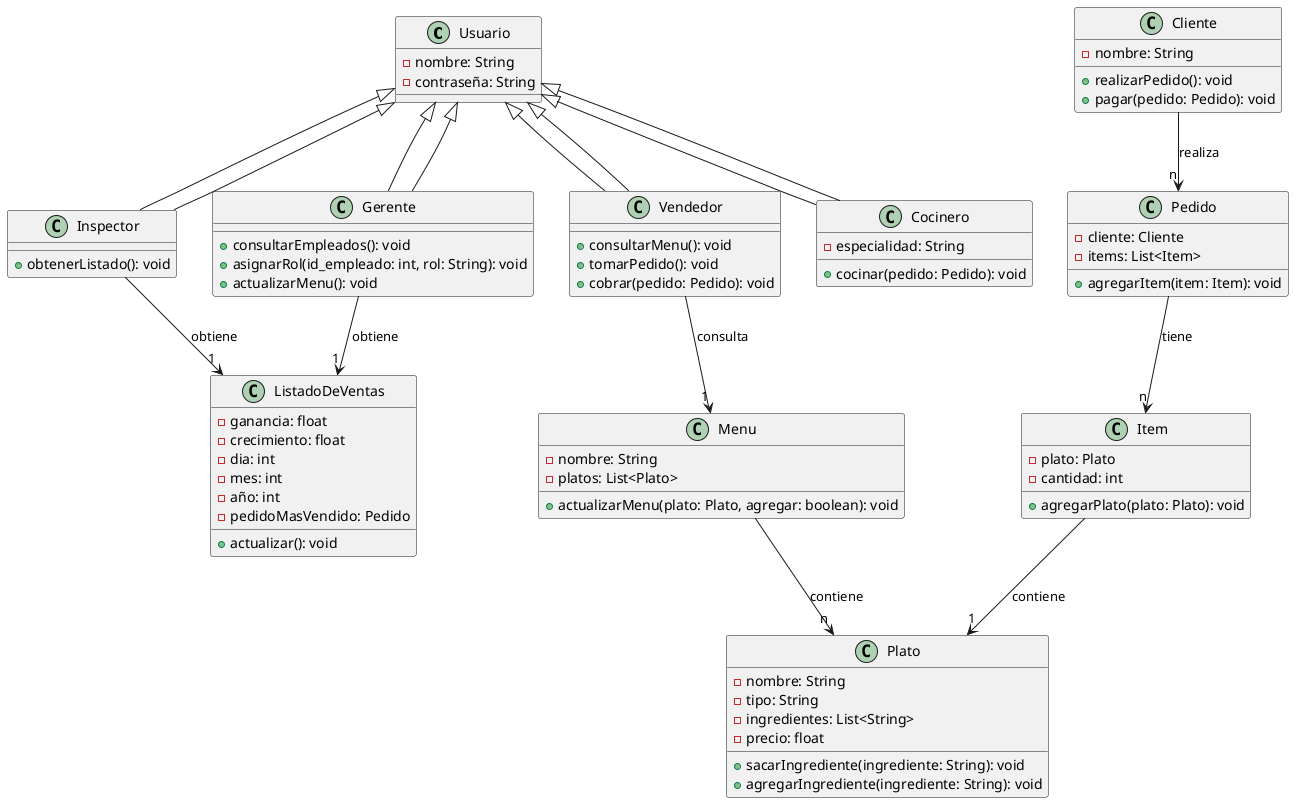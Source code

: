 @startuml
class Usuario {
  -nombre: String
  -contraseña: String
}

class Inspector extends Usuario {
  +obtenerListado(): void
}

class Gerente extends Usuario {
  +consultarEmpleados(): void
  +asignarRol(id_empleado: int, rol: String): void
  +actualizarMenu(): void
}

class Vendedor extends Usuario {
  +consultarMenu(): void
  +tomarPedido(): void
  +cobrar(pedido: Pedido): void
}

class Cocinero extends Usuario {
  -especialidad: String
  +cocinar(pedido: Pedido): void
}

class Cliente {
  -nombre: String
  +realizarPedido(): void
  +pagar(pedido: Pedido): void
}

class Plato {
  -nombre: String
  -tipo: String
  -ingredientes: List<String>
  -precio: float
  +sacarIngrediente(ingrediente: String): void
  +agregarIngrediente(ingrediente: String): void
}

class Item {
  -plato: Plato
  -cantidad: int
  +agregarPlato(plato: Plato): void
}

class Pedido {
  -cliente: Cliente
  -items: List<Item>
  +agregarItem(item: Item): void
}

class Menu {
  -nombre: String
  -platos: List<Plato>
  +actualizarMenu(plato: Plato, agregar: boolean): void
}

class "ListadoDeVentas" {
  -ganancia: float
  -crecimiento: float
  -dia: int
  -mes: int
  -año: int
  -pedidoMasVendido: Pedido
  +actualizar(): void
}

Usuario <|-- Inspector
Usuario <|-- Gerente
Usuario <|-- Vendedor
Usuario <|-- Cocinero

Inspector --> "1" ListadoDeVentas : obtiene
Gerente --> "1" ListadoDeVentas : obtiene
Vendedor --> "1" Menu : consulta
Cliente --> "n" Pedido : realiza
Pedido --> "n" Item : tiene
Item --> "1" Plato : contiene
Menu --> "n" Plato : contiene

@enduml
